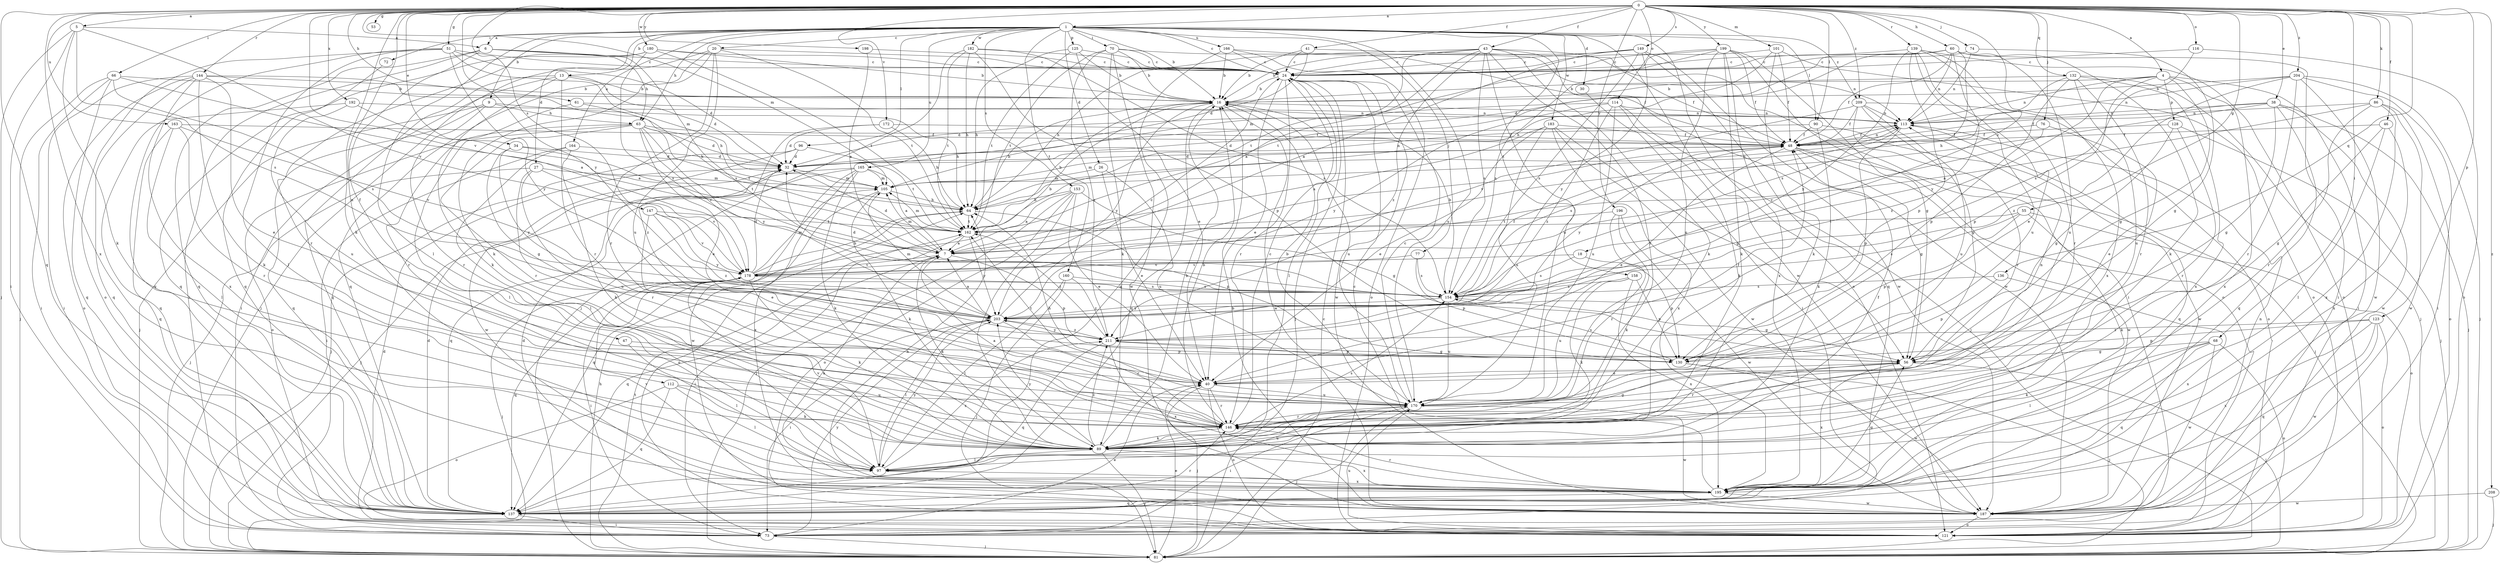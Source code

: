 strict digraph  {
0;
1;
4;
5;
6;
7;
9;
13;
16;
18;
20;
24;
26;
27;
30;
32;
34;
38;
40;
41;
43;
46;
47;
48;
51;
53;
55;
56;
60;
61;
63;
64;
66;
68;
70;
72;
73;
74;
76;
77;
81;
86;
89;
90;
96;
97;
101;
105;
112;
113;
114;
116;
121;
123;
125;
128;
130;
132;
136;
137;
139;
144;
146;
147;
149;
153;
154;
158;
160;
162;
163;
164;
165;
166;
170;
172;
178;
180;
182;
183;
187;
192;
195;
196;
198;
199;
203;
204;
208;
209;
211;
0 -> 1  [label=a];
0 -> 4  [label=a];
0 -> 5  [label=a];
0 -> 18  [label=c];
0 -> 34  [label=e];
0 -> 38  [label=e];
0 -> 41  [label=f];
0 -> 43  [label=f];
0 -> 46  [label=f];
0 -> 51  [label=g];
0 -> 53  [label=g];
0 -> 55  [label=g];
0 -> 60  [label=h];
0 -> 61  [label=h];
0 -> 66  [label=i];
0 -> 68  [label=i];
0 -> 74  [label=j];
0 -> 76  [label=j];
0 -> 86  [label=k];
0 -> 89  [label=k];
0 -> 90  [label=l];
0 -> 101  [label=m];
0 -> 105  [label=m];
0 -> 112  [label=n];
0 -> 114  [label=o];
0 -> 116  [label=o];
0 -> 123  [label=p];
0 -> 132  [label=q];
0 -> 136  [label=q];
0 -> 137  [label=q];
0 -> 139  [label=r];
0 -> 144  [label=r];
0 -> 147  [label=s];
0 -> 149  [label=s];
0 -> 163  [label=u];
0 -> 172  [label=v];
0 -> 178  [label=v];
0 -> 180  [label=w];
0 -> 192  [label=x];
0 -> 195  [label=x];
0 -> 196  [label=y];
0 -> 198  [label=y];
0 -> 199  [label=y];
0 -> 203  [label=y];
0 -> 204  [label=z];
0 -> 208  [label=z];
0 -> 209  [label=z];
1 -> 6  [label=a];
1 -> 9  [label=b];
1 -> 13  [label=b];
1 -> 16  [label=b];
1 -> 20  [label=c];
1 -> 24  [label=c];
1 -> 26  [label=d];
1 -> 27  [label=d];
1 -> 30  [label=d];
1 -> 63  [label=h];
1 -> 70  [label=i];
1 -> 72  [label=i];
1 -> 77  [label=j];
1 -> 90  [label=l];
1 -> 96  [label=l];
1 -> 97  [label=l];
1 -> 121  [label=o];
1 -> 125  [label=p];
1 -> 153  [label=s];
1 -> 158  [label=t];
1 -> 160  [label=t];
1 -> 164  [label=u];
1 -> 165  [label=u];
1 -> 166  [label=u];
1 -> 170  [label=u];
1 -> 182  [label=w];
1 -> 183  [label=w];
1 -> 187  [label=w];
1 -> 209  [label=z];
4 -> 16  [label=b];
4 -> 56  [label=g];
4 -> 73  [label=i];
4 -> 113  [label=n];
4 -> 128  [label=p];
4 -> 130  [label=p];
4 -> 195  [label=x];
4 -> 211  [label=z];
5 -> 6  [label=a];
5 -> 73  [label=i];
5 -> 81  [label=j];
5 -> 89  [label=k];
5 -> 154  [label=s];
5 -> 178  [label=v];
6 -> 24  [label=c];
6 -> 47  [label=f];
6 -> 63  [label=h];
6 -> 73  [label=i];
6 -> 137  [label=q];
6 -> 154  [label=s];
7 -> 32  [label=d];
7 -> 48  [label=f];
7 -> 89  [label=k];
7 -> 105  [label=m];
7 -> 130  [label=p];
7 -> 137  [label=q];
7 -> 178  [label=v];
9 -> 63  [label=h];
9 -> 64  [label=h];
9 -> 81  [label=j];
9 -> 137  [label=q];
9 -> 146  [label=r];
13 -> 16  [label=b];
13 -> 32  [label=d];
13 -> 73  [label=i];
13 -> 89  [label=k];
13 -> 137  [label=q];
13 -> 146  [label=r];
16 -> 113  [label=n];
16 -> 137  [label=q];
16 -> 170  [label=u];
16 -> 187  [label=w];
16 -> 203  [label=y];
18 -> 130  [label=p];
18 -> 154  [label=s];
18 -> 178  [label=v];
20 -> 24  [label=c];
20 -> 81  [label=j];
20 -> 89  [label=k];
20 -> 137  [label=q];
20 -> 146  [label=r];
20 -> 162  [label=t];
20 -> 170  [label=u];
24 -> 16  [label=b];
24 -> 40  [label=e];
24 -> 81  [label=j];
24 -> 97  [label=l];
24 -> 146  [label=r];
24 -> 187  [label=w];
26 -> 40  [label=e];
26 -> 105  [label=m];
26 -> 170  [label=u];
27 -> 81  [label=j];
27 -> 105  [label=m];
27 -> 146  [label=r];
27 -> 170  [label=u];
27 -> 178  [label=v];
30 -> 73  [label=i];
32 -> 105  [label=m];
32 -> 113  [label=n];
34 -> 32  [label=d];
34 -> 56  [label=g];
34 -> 162  [label=t];
34 -> 203  [label=y];
38 -> 48  [label=f];
38 -> 56  [label=g];
38 -> 81  [label=j];
38 -> 113  [label=n];
38 -> 137  [label=q];
38 -> 162  [label=t];
38 -> 187  [label=w];
40 -> 48  [label=f];
40 -> 81  [label=j];
40 -> 121  [label=o];
40 -> 146  [label=r];
40 -> 162  [label=t];
40 -> 170  [label=u];
41 -> 16  [label=b];
41 -> 24  [label=c];
41 -> 32  [label=d];
41 -> 73  [label=i];
43 -> 7  [label=a];
43 -> 24  [label=c];
43 -> 48  [label=f];
43 -> 64  [label=h];
43 -> 89  [label=k];
43 -> 146  [label=r];
43 -> 154  [label=s];
43 -> 162  [label=t];
43 -> 170  [label=u];
43 -> 187  [label=w];
43 -> 211  [label=z];
46 -> 48  [label=f];
46 -> 56  [label=g];
46 -> 97  [label=l];
46 -> 195  [label=x];
47 -> 97  [label=l];
47 -> 130  [label=p];
48 -> 32  [label=d];
48 -> 40  [label=e];
48 -> 56  [label=g];
48 -> 81  [label=j];
48 -> 105  [label=m];
48 -> 113  [label=n];
48 -> 187  [label=w];
48 -> 203  [label=y];
51 -> 24  [label=c];
51 -> 32  [label=d];
51 -> 97  [label=l];
51 -> 105  [label=m];
51 -> 121  [label=o];
51 -> 137  [label=q];
51 -> 203  [label=y];
55 -> 89  [label=k];
55 -> 121  [label=o];
55 -> 130  [label=p];
55 -> 154  [label=s];
55 -> 162  [label=t];
56 -> 40  [label=e];
56 -> 81  [label=j];
56 -> 146  [label=r];
56 -> 195  [label=x];
60 -> 24  [label=c];
60 -> 32  [label=d];
60 -> 48  [label=f];
60 -> 64  [label=h];
60 -> 73  [label=i];
60 -> 89  [label=k];
60 -> 113  [label=n];
60 -> 154  [label=s];
60 -> 170  [label=u];
60 -> 203  [label=y];
61 -> 64  [label=h];
61 -> 113  [label=n];
61 -> 146  [label=r];
63 -> 32  [label=d];
63 -> 40  [label=e];
63 -> 48  [label=f];
63 -> 97  [label=l];
63 -> 121  [label=o];
63 -> 146  [label=r];
63 -> 162  [label=t];
63 -> 178  [label=v];
63 -> 203  [label=y];
64 -> 16  [label=b];
64 -> 130  [label=p];
64 -> 137  [label=q];
64 -> 162  [label=t];
66 -> 7  [label=a];
66 -> 16  [label=b];
66 -> 73  [label=i];
66 -> 81  [label=j];
66 -> 137  [label=q];
66 -> 154  [label=s];
68 -> 56  [label=g];
68 -> 89  [label=k];
68 -> 97  [label=l];
68 -> 121  [label=o];
68 -> 137  [label=q];
68 -> 187  [label=w];
70 -> 16  [label=b];
70 -> 24  [label=c];
70 -> 48  [label=f];
70 -> 89  [label=k];
70 -> 162  [label=t];
70 -> 187  [label=w];
70 -> 211  [label=z];
72 -> 137  [label=q];
73 -> 40  [label=e];
73 -> 81  [label=j];
73 -> 203  [label=y];
74 -> 24  [label=c];
74 -> 56  [label=g];
74 -> 113  [label=n];
76 -> 40  [label=e];
76 -> 48  [label=f];
76 -> 178  [label=v];
77 -> 130  [label=p];
77 -> 154  [label=s];
77 -> 178  [label=v];
81 -> 24  [label=c];
81 -> 40  [label=e];
81 -> 64  [label=h];
81 -> 162  [label=t];
86 -> 7  [label=a];
86 -> 113  [label=n];
86 -> 121  [label=o];
86 -> 146  [label=r];
86 -> 187  [label=w];
86 -> 195  [label=x];
89 -> 16  [label=b];
89 -> 48  [label=f];
89 -> 81  [label=j];
89 -> 97  [label=l];
89 -> 154  [label=s];
89 -> 195  [label=x];
89 -> 203  [label=y];
89 -> 211  [label=z];
90 -> 32  [label=d];
90 -> 48  [label=f];
90 -> 89  [label=k];
90 -> 187  [label=w];
96 -> 32  [label=d];
96 -> 81  [label=j];
96 -> 162  [label=t];
96 -> 187  [label=w];
97 -> 170  [label=u];
97 -> 178  [label=v];
97 -> 195  [label=x];
97 -> 203  [label=y];
97 -> 211  [label=z];
101 -> 24  [label=c];
101 -> 48  [label=f];
101 -> 89  [label=k];
101 -> 121  [label=o];
101 -> 162  [label=t];
105 -> 64  [label=h];
105 -> 89  [label=k];
105 -> 113  [label=n];
105 -> 121  [label=o];
112 -> 89  [label=k];
112 -> 97  [label=l];
112 -> 121  [label=o];
112 -> 137  [label=q];
112 -> 170  [label=u];
113 -> 48  [label=f];
113 -> 130  [label=p];
113 -> 137  [label=q];
113 -> 154  [label=s];
114 -> 32  [label=d];
114 -> 81  [label=j];
114 -> 89  [label=k];
114 -> 113  [label=n];
114 -> 170  [label=u];
114 -> 203  [label=y];
114 -> 211  [label=z];
116 -> 24  [label=c];
116 -> 121  [label=o];
116 -> 154  [label=s];
121 -> 32  [label=d];
121 -> 170  [label=u];
123 -> 121  [label=o];
123 -> 130  [label=p];
123 -> 137  [label=q];
123 -> 187  [label=w];
123 -> 195  [label=x];
123 -> 211  [label=z];
125 -> 16  [label=b];
125 -> 24  [label=c];
125 -> 40  [label=e];
125 -> 64  [label=h];
125 -> 162  [label=t];
128 -> 48  [label=f];
128 -> 56  [label=g];
128 -> 81  [label=j];
128 -> 146  [label=r];
130 -> 81  [label=j];
130 -> 154  [label=s];
130 -> 187  [label=w];
132 -> 16  [label=b];
132 -> 64  [label=h];
132 -> 81  [label=j];
132 -> 130  [label=p];
132 -> 146  [label=r];
132 -> 170  [label=u];
132 -> 195  [label=x];
136 -> 130  [label=p];
136 -> 154  [label=s];
136 -> 195  [label=x];
137 -> 32  [label=d];
137 -> 73  [label=i];
137 -> 146  [label=r];
139 -> 24  [label=c];
139 -> 40  [label=e];
139 -> 121  [label=o];
139 -> 130  [label=p];
139 -> 146  [label=r];
139 -> 170  [label=u];
139 -> 195  [label=x];
139 -> 203  [label=y];
144 -> 16  [label=b];
144 -> 40  [label=e];
144 -> 64  [label=h];
144 -> 73  [label=i];
144 -> 89  [label=k];
144 -> 121  [label=o];
144 -> 137  [label=q];
144 -> 195  [label=x];
146 -> 7  [label=a];
146 -> 16  [label=b];
146 -> 24  [label=c];
146 -> 56  [label=g];
146 -> 89  [label=k];
147 -> 40  [label=e];
147 -> 162  [label=t];
147 -> 178  [label=v];
147 -> 203  [label=y];
147 -> 211  [label=z];
149 -> 7  [label=a];
149 -> 16  [label=b];
149 -> 24  [label=c];
149 -> 137  [label=q];
149 -> 154  [label=s];
149 -> 187  [label=w];
149 -> 203  [label=y];
153 -> 7  [label=a];
153 -> 40  [label=e];
153 -> 56  [label=g];
153 -> 64  [label=h];
153 -> 81  [label=j];
153 -> 89  [label=k];
153 -> 121  [label=o];
154 -> 16  [label=b];
154 -> 32  [label=d];
154 -> 48  [label=f];
154 -> 56  [label=g];
154 -> 170  [label=u];
154 -> 203  [label=y];
158 -> 89  [label=k];
158 -> 130  [label=p];
158 -> 154  [label=s];
158 -> 170  [label=u];
158 -> 195  [label=x];
160 -> 81  [label=j];
160 -> 97  [label=l];
160 -> 154  [label=s];
160 -> 211  [label=z];
162 -> 7  [label=a];
162 -> 16  [label=b];
162 -> 73  [label=i];
162 -> 105  [label=m];
162 -> 203  [label=y];
163 -> 48  [label=f];
163 -> 97  [label=l];
163 -> 137  [label=q];
163 -> 146  [label=r];
163 -> 178  [label=v];
164 -> 32  [label=d];
164 -> 73  [label=i];
164 -> 89  [label=k];
164 -> 97  [label=l];
165 -> 7  [label=a];
165 -> 81  [label=j];
165 -> 89  [label=k];
165 -> 105  [label=m];
165 -> 137  [label=q];
165 -> 187  [label=w];
165 -> 195  [label=x];
166 -> 16  [label=b];
166 -> 24  [label=c];
166 -> 113  [label=n];
166 -> 121  [label=o];
166 -> 137  [label=q];
170 -> 16  [label=b];
170 -> 24  [label=c];
170 -> 64  [label=h];
170 -> 73  [label=i];
170 -> 81  [label=j];
170 -> 113  [label=n];
170 -> 146  [label=r];
170 -> 187  [label=w];
172 -> 32  [label=d];
172 -> 48  [label=f];
172 -> 64  [label=h];
172 -> 211  [label=z];
178 -> 16  [label=b];
178 -> 32  [label=d];
178 -> 64  [label=h];
178 -> 73  [label=i];
178 -> 81  [label=j];
178 -> 89  [label=k];
178 -> 105  [label=m];
178 -> 137  [label=q];
178 -> 154  [label=s];
180 -> 16  [label=b];
180 -> 24  [label=c];
180 -> 137  [label=q];
180 -> 146  [label=r];
180 -> 154  [label=s];
180 -> 162  [label=t];
182 -> 24  [label=c];
182 -> 64  [label=h];
182 -> 81  [label=j];
182 -> 130  [label=p];
182 -> 154  [label=s];
182 -> 162  [label=t];
183 -> 7  [label=a];
183 -> 40  [label=e];
183 -> 48  [label=f];
183 -> 56  [label=g];
183 -> 170  [label=u];
183 -> 187  [label=w];
183 -> 195  [label=x];
187 -> 16  [label=b];
187 -> 32  [label=d];
187 -> 113  [label=n];
187 -> 121  [label=o];
192 -> 7  [label=a];
192 -> 113  [label=n];
192 -> 137  [label=q];
192 -> 170  [label=u];
195 -> 7  [label=a];
195 -> 24  [label=c];
195 -> 56  [label=g];
195 -> 64  [label=h];
195 -> 137  [label=q];
195 -> 146  [label=r];
195 -> 178  [label=v];
195 -> 187  [label=w];
196 -> 89  [label=k];
196 -> 146  [label=r];
196 -> 162  [label=t];
196 -> 187  [label=w];
198 -> 7  [label=a];
198 -> 24  [label=c];
199 -> 24  [label=c];
199 -> 48  [label=f];
199 -> 56  [label=g];
199 -> 89  [label=k];
199 -> 105  [label=m];
199 -> 121  [label=o];
199 -> 154  [label=s];
199 -> 170  [label=u];
199 -> 195  [label=x];
203 -> 7  [label=a];
203 -> 24  [label=c];
203 -> 73  [label=i];
203 -> 97  [label=l];
203 -> 105  [label=m];
203 -> 146  [label=r];
203 -> 211  [label=z];
204 -> 16  [label=b];
204 -> 73  [label=i];
204 -> 81  [label=j];
204 -> 113  [label=n];
204 -> 146  [label=r];
204 -> 187  [label=w];
204 -> 211  [label=z];
208 -> 81  [label=j];
208 -> 187  [label=w];
209 -> 48  [label=f];
209 -> 56  [label=g];
209 -> 113  [label=n];
209 -> 121  [label=o];
209 -> 146  [label=r];
209 -> 170  [label=u];
209 -> 178  [label=v];
211 -> 56  [label=g];
211 -> 130  [label=p];
211 -> 137  [label=q];
211 -> 162  [label=t];
211 -> 195  [label=x];
211 -> 203  [label=y];
}
